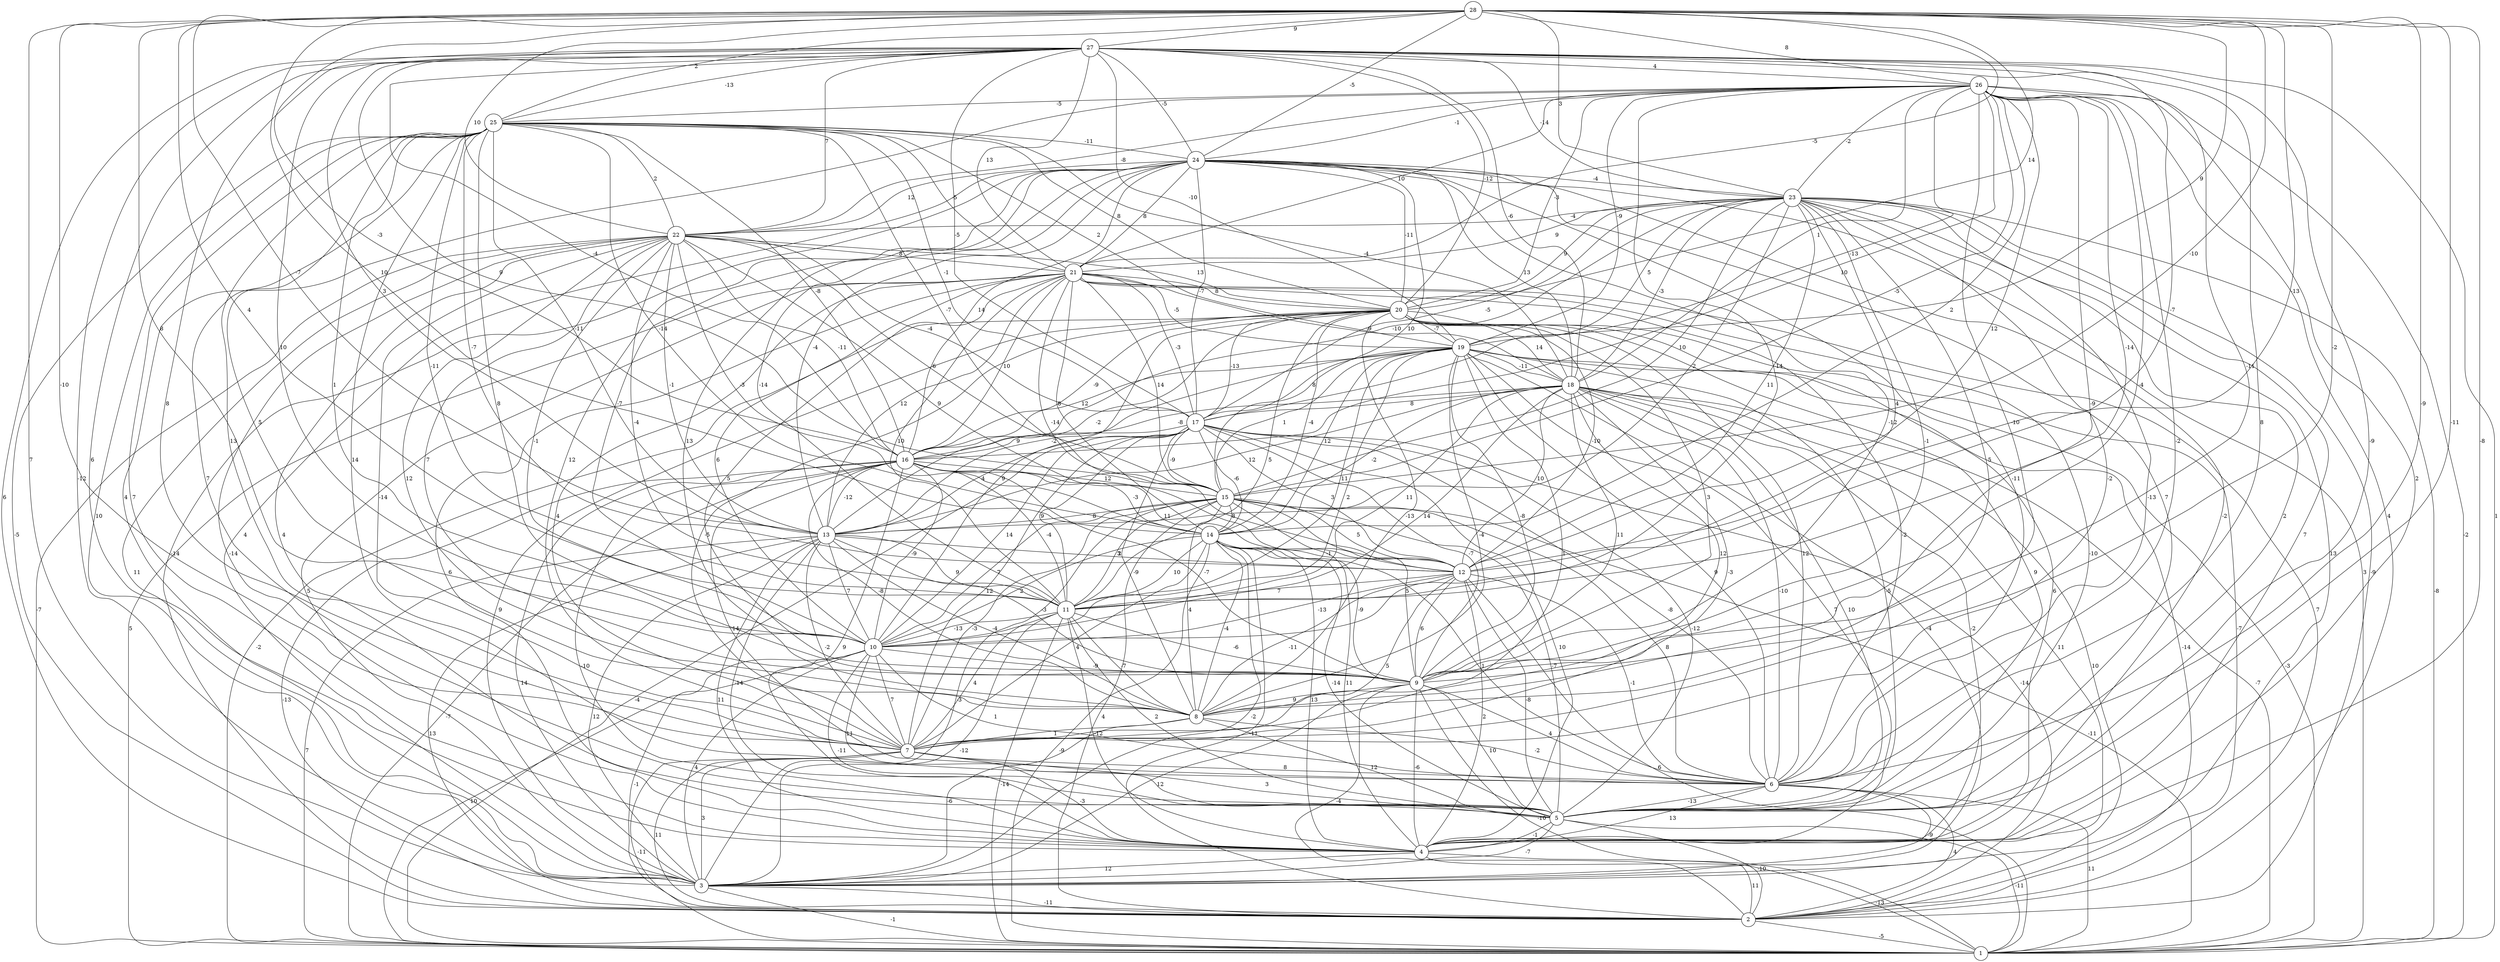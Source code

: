 graph { 
	 fontname="Helvetica,Arial,sans-serif" 
	 node [shape = circle]; 
	 28 -- 3 [label = "7"];
	 28 -- 4 [label = "-8"];
	 28 -- 5 [label = "-11"];
	 28 -- 6 [label = "-9"];
	 28 -- 7 [label = "-10"];
	 28 -- 9 [label = "-2"];
	 28 -- 10 [label = "8"];
	 28 -- 11 [label = "4"];
	 28 -- 12 [label = "-13"];
	 28 -- 13 [label = "-7"];
	 28 -- 14 [label = "10"];
	 28 -- 15 [label = "-10"];
	 28 -- 16 [label = "-3"];
	 28 -- 19 [label = "9"];
	 28 -- 20 [label = "14"];
	 28 -- 21 [label = "-5"];
	 28 -- 22 [label = "10"];
	 28 -- 23 [label = "3"];
	 28 -- 24 [label = "-5"];
	 28 -- 25 [label = "2"];
	 28 -- 26 [label = "8"];
	 28 -- 27 [label = "9"];
	 27 -- 1 [label = "1"];
	 27 -- 2 [label = "6"];
	 27 -- 3 [label = "-12"];
	 27 -- 4 [label = "6"];
	 27 -- 5 [label = "-9"];
	 27 -- 6 [label = "8"];
	 27 -- 7 [label = "8"];
	 27 -- 9 [label = "-11"];
	 27 -- 10 [label = "10"];
	 27 -- 12 [label = "-7"];
	 27 -- 13 [label = "3"];
	 27 -- 15 [label = "9"];
	 27 -- 16 [label = "-4"];
	 27 -- 17 [label = "-5"];
	 27 -- 18 [label = "-6"];
	 27 -- 19 [label = "-10"];
	 27 -- 20 [label = "-12"];
	 27 -- 21 [label = "13"];
	 27 -- 22 [label = "7"];
	 27 -- 23 [label = "-14"];
	 27 -- 24 [label = "-5"];
	 27 -- 25 [label = "-13"];
	 27 -- 26 [label = "4"];
	 26 -- 1 [label = "-2"];
	 26 -- 2 [label = "4"];
	 26 -- 3 [label = "4"];
	 26 -- 4 [label = "2"];
	 26 -- 6 [label = "-2"];
	 26 -- 7 [label = "-10"];
	 26 -- 8 [label = "-9"];
	 26 -- 9 [label = "-4"];
	 26 -- 10 [label = "-14"];
	 26 -- 11 [label = "-14"];
	 26 -- 12 [label = "12"];
	 26 -- 14 [label = "2"];
	 26 -- 15 [label = "-5"];
	 26 -- 16 [label = "10"];
	 26 -- 17 [label = "-13"];
	 26 -- 18 [label = "1"];
	 26 -- 19 [label = "-9"];
	 26 -- 20 [label = "-3"];
	 26 -- 21 [label = "10"];
	 26 -- 22 [label = "-8"];
	 26 -- 23 [label = "-2"];
	 26 -- 24 [label = "-1"];
	 26 -- 25 [label = "-5"];
	 25 -- 2 [label = "-5"];
	 25 -- 3 [label = "10"];
	 25 -- 4 [label = "7"];
	 25 -- 5 [label = "7"];
	 25 -- 6 [label = "14"];
	 25 -- 7 [label = "13"];
	 25 -- 8 [label = "5"];
	 25 -- 9 [label = "8"];
	 25 -- 10 [label = "1"];
	 25 -- 11 [label = "-11"];
	 25 -- 12 [label = "-7"];
	 25 -- 13 [label = "-11"];
	 25 -- 14 [label = "-14"];
	 25 -- 15 [label = "-7"];
	 25 -- 16 [label = "-8"];
	 25 -- 17 [label = "-1"];
	 25 -- 18 [label = "-4"];
	 25 -- 19 [label = "2"];
	 25 -- 20 [label = "8"];
	 25 -- 21 [label = "-5"];
	 25 -- 22 [label = "2"];
	 25 -- 24 [label = "-11"];
	 24 -- 1 [label = "3"];
	 24 -- 2 [label = "-14"];
	 24 -- 3 [label = "4"];
	 24 -- 4 [label = "-2"];
	 24 -- 5 [label = "7"];
	 24 -- 6 [label = "-11"];
	 24 -- 7 [label = "12"];
	 24 -- 8 [label = "13"];
	 24 -- 9 [label = "-12"];
	 24 -- 10 [label = "-7"];
	 24 -- 11 [label = "-14"];
	 24 -- 13 [label = "-4"];
	 24 -- 15 [label = "10"];
	 24 -- 16 [label = "14"];
	 24 -- 17 [label = "-7"];
	 24 -- 18 [label = "13"];
	 24 -- 20 [label = "-11"];
	 24 -- 21 [label = "8"];
	 24 -- 22 [label = "12"];
	 24 -- 23 [label = "-4"];
	 23 -- 1 [label = "-8"];
	 23 -- 2 [label = "-9"];
	 23 -- 3 [label = "13"];
	 23 -- 4 [label = "7"];
	 23 -- 5 [label = "2"];
	 23 -- 6 [label = "-13"];
	 23 -- 7 [label = "-2"];
	 23 -- 8 [label = "5"];
	 23 -- 9 [label = "-1"];
	 23 -- 11 [label = "4"];
	 23 -- 12 [label = "11"];
	 23 -- 13 [label = "2"];
	 23 -- 15 [label = "10"];
	 23 -- 16 [label = "-10"];
	 23 -- 17 [label = "-5"];
	 23 -- 18 [label = "-3"];
	 23 -- 19 [label = "5"];
	 23 -- 20 [label = "9"];
	 23 -- 21 [label = "9"];
	 23 -- 22 [label = "-4"];
	 22 -- 1 [label = "-7"];
	 22 -- 3 [label = "11"];
	 22 -- 4 [label = "-14"];
	 22 -- 5 [label = "4"];
	 22 -- 7 [label = "-14"];
	 22 -- 8 [label = "12"];
	 22 -- 9 [label = "7"];
	 22 -- 10 [label = "-1"];
	 22 -- 11 [label = "-4"];
	 22 -- 12 [label = "9"];
	 22 -- 13 [label = "-1"];
	 22 -- 14 [label = "-3"];
	 22 -- 15 [label = "6"];
	 22 -- 16 [label = "-11"];
	 22 -- 17 [label = "-4"];
	 22 -- 20 [label = "13"];
	 22 -- 21 [label = "8"];
	 21 -- 1 [label = "5"];
	 21 -- 2 [label = "7"];
	 21 -- 3 [label = "5"];
	 21 -- 4 [label = "6"];
	 21 -- 5 [label = "-10"];
	 21 -- 6 [label = "-2"];
	 21 -- 7 [label = "4"];
	 21 -- 9 [label = "5"];
	 21 -- 10 [label = "6"];
	 21 -- 11 [label = "10"];
	 21 -- 12 [label = "-14"];
	 21 -- 13 [label = "12"];
	 21 -- 14 [label = "8"];
	 21 -- 15 [label = "14"];
	 21 -- 16 [label = "10"];
	 21 -- 17 [label = "-3"];
	 21 -- 18 [label = "-9"];
	 21 -- 19 [label = "-5"];
	 21 -- 20 [label = "8"];
	 20 -- 1 [label = "-2"];
	 20 -- 2 [label = "-7"];
	 20 -- 3 [label = "9"];
	 20 -- 4 [label = "6"];
	 20 -- 5 [label = "9"];
	 20 -- 6 [label = "12"];
	 20 -- 7 [label = "-5"];
	 20 -- 8 [label = "-13"];
	 20 -- 9 [label = "3"];
	 20 -- 10 [label = "9"];
	 20 -- 11 [label = "5"];
	 20 -- 12 [label = "-10"];
	 20 -- 13 [label = "-2"];
	 20 -- 14 [label = "-4"];
	 20 -- 16 [label = "-9"];
	 20 -- 17 [label = "-13"];
	 20 -- 18 [label = "14"];
	 20 -- 19 [label = "-7"];
	 19 -- 1 [label = "-3"];
	 19 -- 2 [label = "-14"];
	 19 -- 3 [label = "-4"];
	 19 -- 4 [label = "7"];
	 19 -- 5 [label = "-5"];
	 19 -- 6 [label = "9"];
	 19 -- 7 [label = "1"];
	 19 -- 8 [label = "-4"];
	 19 -- 9 [label = "-8"];
	 19 -- 10 [label = "2"];
	 19 -- 11 [label = "11"];
	 19 -- 13 [label = "-2"];
	 19 -- 14 [label = "12"];
	 19 -- 15 [label = "1"];
	 19 -- 16 [label = "12"];
	 19 -- 17 [label = "8"];
	 19 -- 18 [label = "-11"];
	 18 -- 1 [label = "-7"];
	 18 -- 2 [label = "10"];
	 18 -- 3 [label = "11"];
	 18 -- 4 [label = "-2"];
	 18 -- 5 [label = "10"];
	 18 -- 6 [label = "-10"];
	 18 -- 7 [label = "-3"];
	 18 -- 8 [label = "12"];
	 18 -- 9 [label = "11"];
	 18 -- 10 [label = "14"];
	 18 -- 11 [label = "11"];
	 18 -- 12 [label = "10"];
	 18 -- 13 [label = "12"];
	 18 -- 14 [label = "-2"];
	 18 -- 16 [label = "-8"];
	 18 -- 17 [label = "8"];
	 17 -- 1 [label = "-4"];
	 17 -- 2 [label = "-14"];
	 17 -- 4 [label = "10"];
	 17 -- 5 [label = "-12"];
	 17 -- 6 [label = "-8"];
	 17 -- 7 [label = "12"];
	 17 -- 8 [label = "-9"];
	 17 -- 9 [label = "-7"];
	 17 -- 10 [label = "14"];
	 17 -- 11 [label = "9"];
	 17 -- 12 [label = "3"];
	 17 -- 13 [label = "4"];
	 17 -- 14 [label = "-6"];
	 17 -- 15 [label = "-9"];
	 17 -- 16 [label = "9"];
	 16 -- 1 [label = "-7"];
	 16 -- 2 [label = "-13"];
	 16 -- 3 [label = "14"];
	 16 -- 4 [label = "-10"];
	 16 -- 5 [label = "9"];
	 16 -- 6 [label = "14"];
	 16 -- 8 [label = "-8"];
	 16 -- 9 [label = "-7"];
	 16 -- 10 [label = "-9"];
	 16 -- 11 [label = "-4"];
	 16 -- 12 [label = "11"];
	 16 -- 13 [label = "-12"];
	 16 -- 14 [label = "-3"];
	 16 -- 15 [label = "12"];
	 15 -- 1 [label = "-11"];
	 15 -- 2 [label = "4"];
	 15 -- 3 [label = "-3"];
	 15 -- 4 [label = "11"];
	 15 -- 5 [label = "-7"];
	 15 -- 6 [label = "8"];
	 15 -- 7 [label = "-3"];
	 15 -- 8 [label = "4"];
	 15 -- 9 [label = "5"];
	 15 -- 10 [label = "7"];
	 15 -- 11 [label = "3"];
	 15 -- 12 [label = "5"];
	 15 -- 13 [label = "8"];
	 15 -- 14 [label = "8"];
	 14 -- 1 [label = "-9"];
	 14 -- 2 [label = "-11"];
	 14 -- 3 [label = "-2"];
	 14 -- 4 [label = "13"];
	 14 -- 5 [label = "-14"];
	 14 -- 6 [label = "1"];
	 14 -- 7 [label = "4"];
	 14 -- 8 [label = "-4"];
	 14 -- 9 [label = "-9"];
	 14 -- 10 [label = "2"];
	 14 -- 11 [label = "10"];
	 14 -- 12 [label = "-1"];
	 13 -- 1 [label = "7"];
	 13 -- 2 [label = "13"];
	 13 -- 3 [label = "12"];
	 13 -- 4 [label = "11"];
	 13 -- 5 [label = "-14"];
	 13 -- 7 [label = "-2"];
	 13 -- 8 [label = "-4"];
	 13 -- 9 [label = "-3"];
	 13 -- 10 [label = "7"];
	 13 -- 11 [label = "9"];
	 13 -- 12 [label = "2"];
	 12 -- 1 [label = "6"];
	 12 -- 4 [label = "2"];
	 12 -- 5 [label = "-8"];
	 12 -- 6 [label = "-1"];
	 12 -- 7 [label = "5"];
	 12 -- 8 [label = "-11"];
	 12 -- 9 [label = "6"];
	 12 -- 10 [label = "-13"];
	 12 -- 11 [label = "7"];
	 11 -- 1 [label = "-14"];
	 11 -- 3 [label = "-12"];
	 11 -- 4 [label = "-12"];
	 11 -- 5 [label = "2"];
	 11 -- 7 [label = "4"];
	 11 -- 8 [label = "-7"];
	 11 -- 9 [label = "-6"];
	 11 -- 10 [label = "-13"];
	 10 -- 1 [label = "10"];
	 10 -- 2 [label = "-1"];
	 10 -- 3 [label = "4"];
	 10 -- 4 [label = "-11"];
	 10 -- 5 [label = "11"];
	 10 -- 6 [label = "1"];
	 10 -- 7 [label = "7"];
	 10 -- 9 [label = "-9"];
	 9 -- 1 [label = "-10"];
	 9 -- 2 [label = "-4"];
	 9 -- 3 [label = "12"];
	 9 -- 4 [label = "-6"];
	 9 -- 5 [label = "10"];
	 9 -- 6 [label = "4"];
	 9 -- 8 [label = "9"];
	 8 -- 3 [label = "-6"];
	 8 -- 5 [label = "12"];
	 8 -- 6 [label = "-2"];
	 8 -- 7 [label = "1"];
	 7 -- 1 [label = "-11"];
	 7 -- 2 [label = "11"];
	 7 -- 3 [label = "3"];
	 7 -- 4 [label = "-3"];
	 7 -- 5 [label = "3"];
	 7 -- 6 [label = "8"];
	 6 -- 1 [label = "11"];
	 6 -- 2 [label = "4"];
	 6 -- 3 [label = "-9"];
	 6 -- 4 [label = "13"];
	 6 -- 5 [label = "-13"];
	 5 -- 1 [label = "-11"];
	 5 -- 2 [label = "-10"];
	 5 -- 3 [label = "-7"];
	 5 -- 4 [label = "-1"];
	 4 -- 1 [label = "-13"];
	 4 -- 2 [label = "11"];
	 4 -- 3 [label = "12"];
	 3 -- 1 [label = "-1"];
	 3 -- 2 [label = "-11"];
	 2 -- 1 [label = "-5"];
	 1;
	 2;
	 3;
	 4;
	 5;
	 6;
	 7;
	 8;
	 9;
	 10;
	 11;
	 12;
	 13;
	 14;
	 15;
	 16;
	 17;
	 18;
	 19;
	 20;
	 21;
	 22;
	 23;
	 24;
	 25;
	 26;
	 27;
	 28;
}

